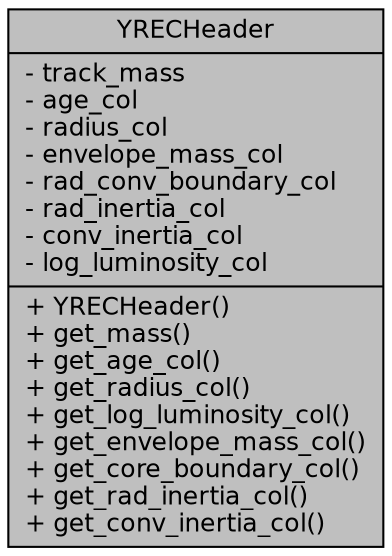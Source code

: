 digraph "YRECHeader"
{
 // INTERACTIVE_SVG=YES
  edge [fontname="Helvetica",fontsize="12",labelfontname="Helvetica",labelfontsize="12"];
  node [fontname="Helvetica",fontsize="12",shape=record];
  Node1 [label="{YRECHeader\n|- track_mass\l- age_col\l- radius_col\l- envelope_mass_col\l- rad_conv_boundary_col\l- rad_inertia_col\l- conv_inertia_col\l- log_luminosity_col\l|+ YRECHeader()\l+ get_mass()\l+ get_age_col()\l+ get_radius_col()\l+ get_log_luminosity_col()\l+ get_envelope_mass_col()\l+ get_core_boundary_col()\l+ get_rad_inertia_col()\l+ get_conv_inertia_col()\l}",height=0.2,width=0.4,color="black", fillcolor="grey75", style="filled", fontcolor="black"];
}
